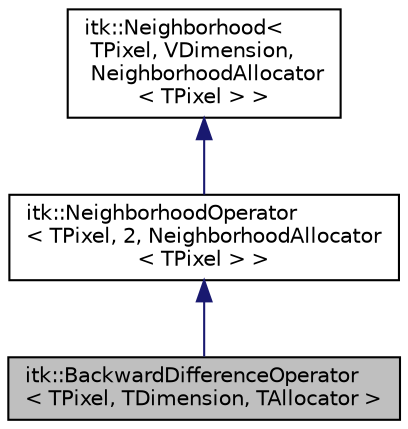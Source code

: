 digraph "itk::BackwardDifferenceOperator&lt; TPixel, TDimension, TAllocator &gt;"
{
 // LATEX_PDF_SIZE
  edge [fontname="Helvetica",fontsize="10",labelfontname="Helvetica",labelfontsize="10"];
  node [fontname="Helvetica",fontsize="10",shape=record];
  Node1 [label="itk::BackwardDifferenceOperator\l\< TPixel, TDimension, TAllocator \>",height=0.2,width=0.4,color="black", fillcolor="grey75", style="filled", fontcolor="black",tooltip="Operator whose inner product with a neighborhood returns a \"half\" derivative at the center of the nei..."];
  Node2 -> Node1 [dir="back",color="midnightblue",fontsize="10",style="solid",fontname="Helvetica"];
  Node2 [label="itk::NeighborhoodOperator\l\< TPixel, 2, NeighborhoodAllocator\l\< TPixel \> \>",height=0.2,width=0.4,color="black", fillcolor="white", style="filled",URL="$classitk_1_1NeighborhoodOperator.html",tooltip=" "];
  Node3 -> Node2 [dir="back",color="midnightblue",fontsize="10",style="solid",fontname="Helvetica"];
  Node3 [label="itk::Neighborhood\<\l TPixel, VDimension,\l NeighborhoodAllocator\l\< TPixel \> \>",height=0.2,width=0.4,color="black", fillcolor="white", style="filled",URL="$classitk_1_1Neighborhood.html",tooltip=" "];
}
